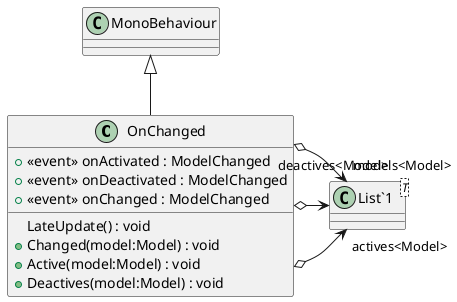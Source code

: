 @startuml
class OnChanged {
    +  <<event>> onActivated : ModelChanged 
    +  <<event>> onDeactivated : ModelChanged 
    +  <<event>> onChanged : ModelChanged 
    LateUpdate() : void
    + Changed(model:Model) : void
    + Active(model:Model) : void
    + Deactives(model:Model) : void
}
class "List`1"<T> {
}
MonoBehaviour <|-- OnChanged
OnChanged o-> "actives<Model>" "List`1"
OnChanged o-> "deactives<Model>" "List`1"
OnChanged o-> "models<Model>" "List`1"
@enduml
